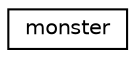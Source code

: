 digraph "Graphical Class Hierarchy"
{
  edge [fontname="Helvetica",fontsize="10",labelfontname="Helvetica",labelfontsize="10"];
  node [fontname="Helvetica",fontsize="10",shape=record];
  rankdir="LR";
  Node1 [label="monster",height=0.2,width=0.4,color="black", fillcolor="white", style="filled",URL="$classmonster.html"];
}
